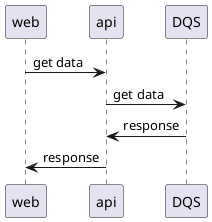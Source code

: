 @startuml
web -> api: get data
api -> DQS: get data
DQS -> api:response
api -> web: response
@enduml